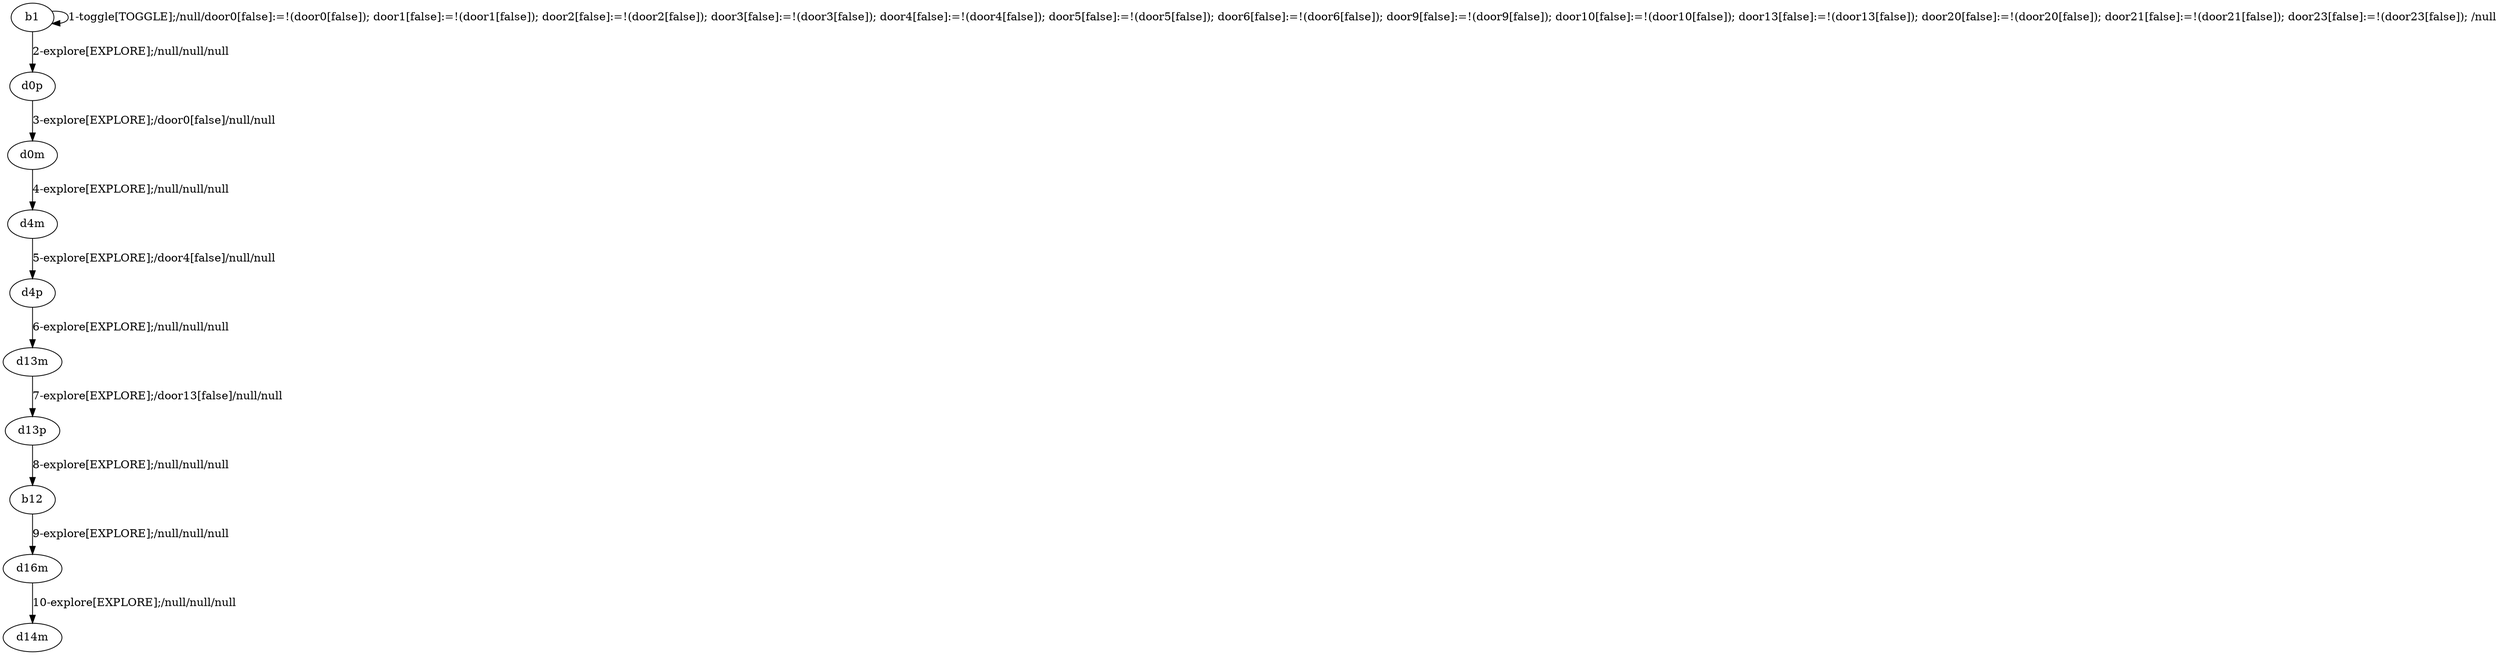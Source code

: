 # Total number of goals covered by this test: 1
# b12 --> d16m

digraph g {
"b1" -> "b1" [label = "1-toggle[TOGGLE];/null/door0[false]:=!(door0[false]); door1[false]:=!(door1[false]); door2[false]:=!(door2[false]); door3[false]:=!(door3[false]); door4[false]:=!(door4[false]); door5[false]:=!(door5[false]); door6[false]:=!(door6[false]); door9[false]:=!(door9[false]); door10[false]:=!(door10[false]); door13[false]:=!(door13[false]); door20[false]:=!(door20[false]); door21[false]:=!(door21[false]); door23[false]:=!(door23[false]); /null"];
"b1" -> "d0p" [label = "2-explore[EXPLORE];/null/null/null"];
"d0p" -> "d0m" [label = "3-explore[EXPLORE];/door0[false]/null/null"];
"d0m" -> "d4m" [label = "4-explore[EXPLORE];/null/null/null"];
"d4m" -> "d4p" [label = "5-explore[EXPLORE];/door4[false]/null/null"];
"d4p" -> "d13m" [label = "6-explore[EXPLORE];/null/null/null"];
"d13m" -> "d13p" [label = "7-explore[EXPLORE];/door13[false]/null/null"];
"d13p" -> "b12" [label = "8-explore[EXPLORE];/null/null/null"];
"b12" -> "d16m" [label = "9-explore[EXPLORE];/null/null/null"];
"d16m" -> "d14m" [label = "10-explore[EXPLORE];/null/null/null"];
}